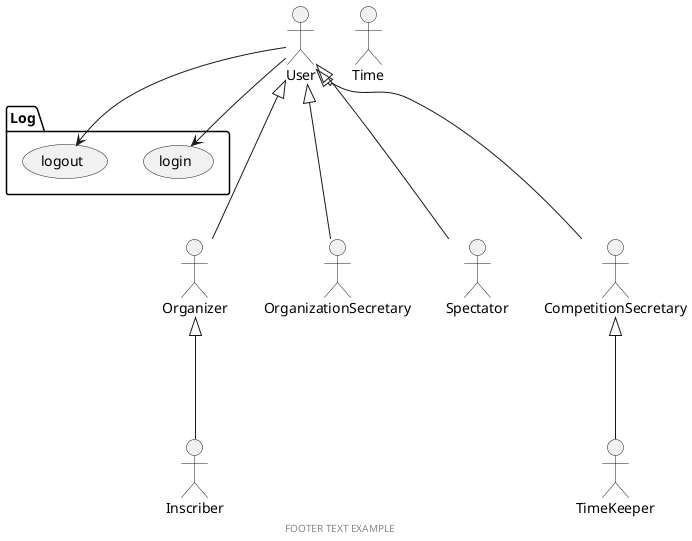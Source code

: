 @startuml

actor Organizer as Organizer
actor Inscriber as Inscriber
actor OrganizationSecretary as OrganizationSecretary
actor Time as Time
actor TimeKeeper as TimeKeeper
actor Spectator as Spectator
actor CompetitionSecretary as CompetitionSecretary
actor User

package Log {
  usecase login
  usecase logout
}

footer FOOTER TEXT EXAMPLE

User -> login
User --> logout

User <|--- Organizer
User <|--- OrganizationSecretary
User <|--- CompetitionSecretary
User <|--- Spectator
CompetitionSecretary <|--- TimeKeeper
Organizer <|--- Inscriber

newpage
left to right direction

package Clubs_Management {
    usecase showClubs
    usecase editClub
    usecase deleteClub
}

package OrganizersManagement {
  usecase showOrganizers
  usecase editOrganizer
  usecase deleteOrganizer
}

package InscribersManagement {
  usecase showInscribers
  usecase deleteInscriber
  usecase editInscriber
}

package CategoryManagement {
  usecase deleteCategory
  usecase editCategory
  usecase showCategories
}

OrganizationSecretary --> showClubs
OrganizationSecretary --> editClub
OrganizationSecretary --> deleteClub

OrganizationSecretary --> showOrganizers
OrganizationSecretary --> editOrganizer
OrganizationSecretary --> deleteOrganizer
OrganizationSecretary --> showOrganizers

OrganizationSecretary --> deleteInscriber
OrganizationSecretary --> editInscriber
OrganizationSecretary --> showInscribers

OrganizationSecretary --> deleteCategory
OrganizationSecretary --> editCategory
OrganizationSecretary --> showCategories

newpage
left to right direction

package COMPETITION_BUREAUCRACY {
  usecase openInscriptions
  usecase closeInscriptions

  usecase deleteCompetition
  usecase editCompetition
  usecase showCompetitions

  usecase drawLifters
  usecase inscribeLifter
  usecase uninscribeLifter
  usecase showInscribedLifters

  usecase createClassifications
  usecase downloadClassifications
  usecase showClassifications
}

Time --> closeInscriptions
Organizer --> closeInscriptions
Organizer --> openInscriptions
Organizer --> drawLifters
Organizer --> deleteCompetition
Organizer --> editCompetition
Organizer --> showCompetitions
Organizer --> createClassifications
Organizer --> showClassifications
Organizer --> downloadClassifications

Inscriber --> inscribeLifter
Inscriber --> uninscribeLifter
Inscriber --> showInscribedLifters


newpage
left to right direction

package BATCHES_BUREAUCRACY {
  usecase showBatches
  usecase editBatch

  usecase deleteBatch
  usecase assignLifterToBatch
  usecase unassignLifterToBatch

  usecase showLifterCategory
  usecase editLiftStatus
  usecase editLiftValue

  usecase editLiftWeightChange
  usecase generateAct
  usecase downloadAct
  usecase introduceWeighinData

  usecase initPlay
  usecase finishPlay
}

Organizer --> showBatches
Organizer --> editBatch
Organizer --> assignLifterToBatch
Organizer --> unassignLifterToBatch
Organizer --> deleteBatch
Organizer --> introduceWeighinData
Organizer --> downloadAct

CompetitionSecretary --> editLiftStatus
CompetitionSecretary --> editLiftValue
CompetitionSecretary --> generateAct
CompetitionSecretary --> editLiftWeightChange
CompetitionSecretary --> showLifterCategory
CompetitionSecretary --> initPlay
CompetitionSecretary --> finishPlay

newpage
left to right direction

package TIMER {
  usecase start
  usecase pause
  usecase resume
  usecase setDuration
  usecase stop
}

TimeKeeper --> start
TimeKeeper --> pause
TimeKeeper --> resume
TimeKeeper --> stop
TimeKeeper --> setDuration
Time --> stop


newpage
left to right direction

package SPECTATOR_VIEW {
  usecase showCompetition
  usecase showBatchInscriptions
  usecase showBatchWeighins
  usecase showFinishedBatchs
  usecase showLiveBatchInPlay
  usecase showResults
  usecase downloadResults
}
Spectator --> showCompetition
Spectator --> showBatchInscriptions
Spectator --> showBatchWeighins
Spectator --> showFinishedBatchs
Spectator --> showLiveBatchInPlay
Spectator --> showResults
Spectator --> downloadResults

@enduml